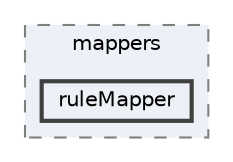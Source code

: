 digraph "src/main/java/com/master1/planningpoker/mappers/ruleMapper"
{
 // LATEX_PDF_SIZE
  bgcolor="transparent";
  edge [fontname=Helvetica,fontsize=10,labelfontname=Helvetica,labelfontsize=10];
  node [fontname=Helvetica,fontsize=10,shape=box,height=0.2,width=0.4];
  compound=true
  subgraph clusterdir_eb008b921d41db6d99ea160abc18f949 {
    graph [ bgcolor="#edf0f7", pencolor="grey50", label="mappers", fontname=Helvetica,fontsize=10 style="filled,dashed", URL="dir_eb008b921d41db6d99ea160abc18f949.html",tooltip=""]
  dir_436447b8c8b6b2b74c57f7e5b03fe9ba [label="ruleMapper", fillcolor="#edf0f7", color="grey25", style="filled,bold", URL="dir_436447b8c8b6b2b74c57f7e5b03fe9ba.html",tooltip=""];
  }
}
